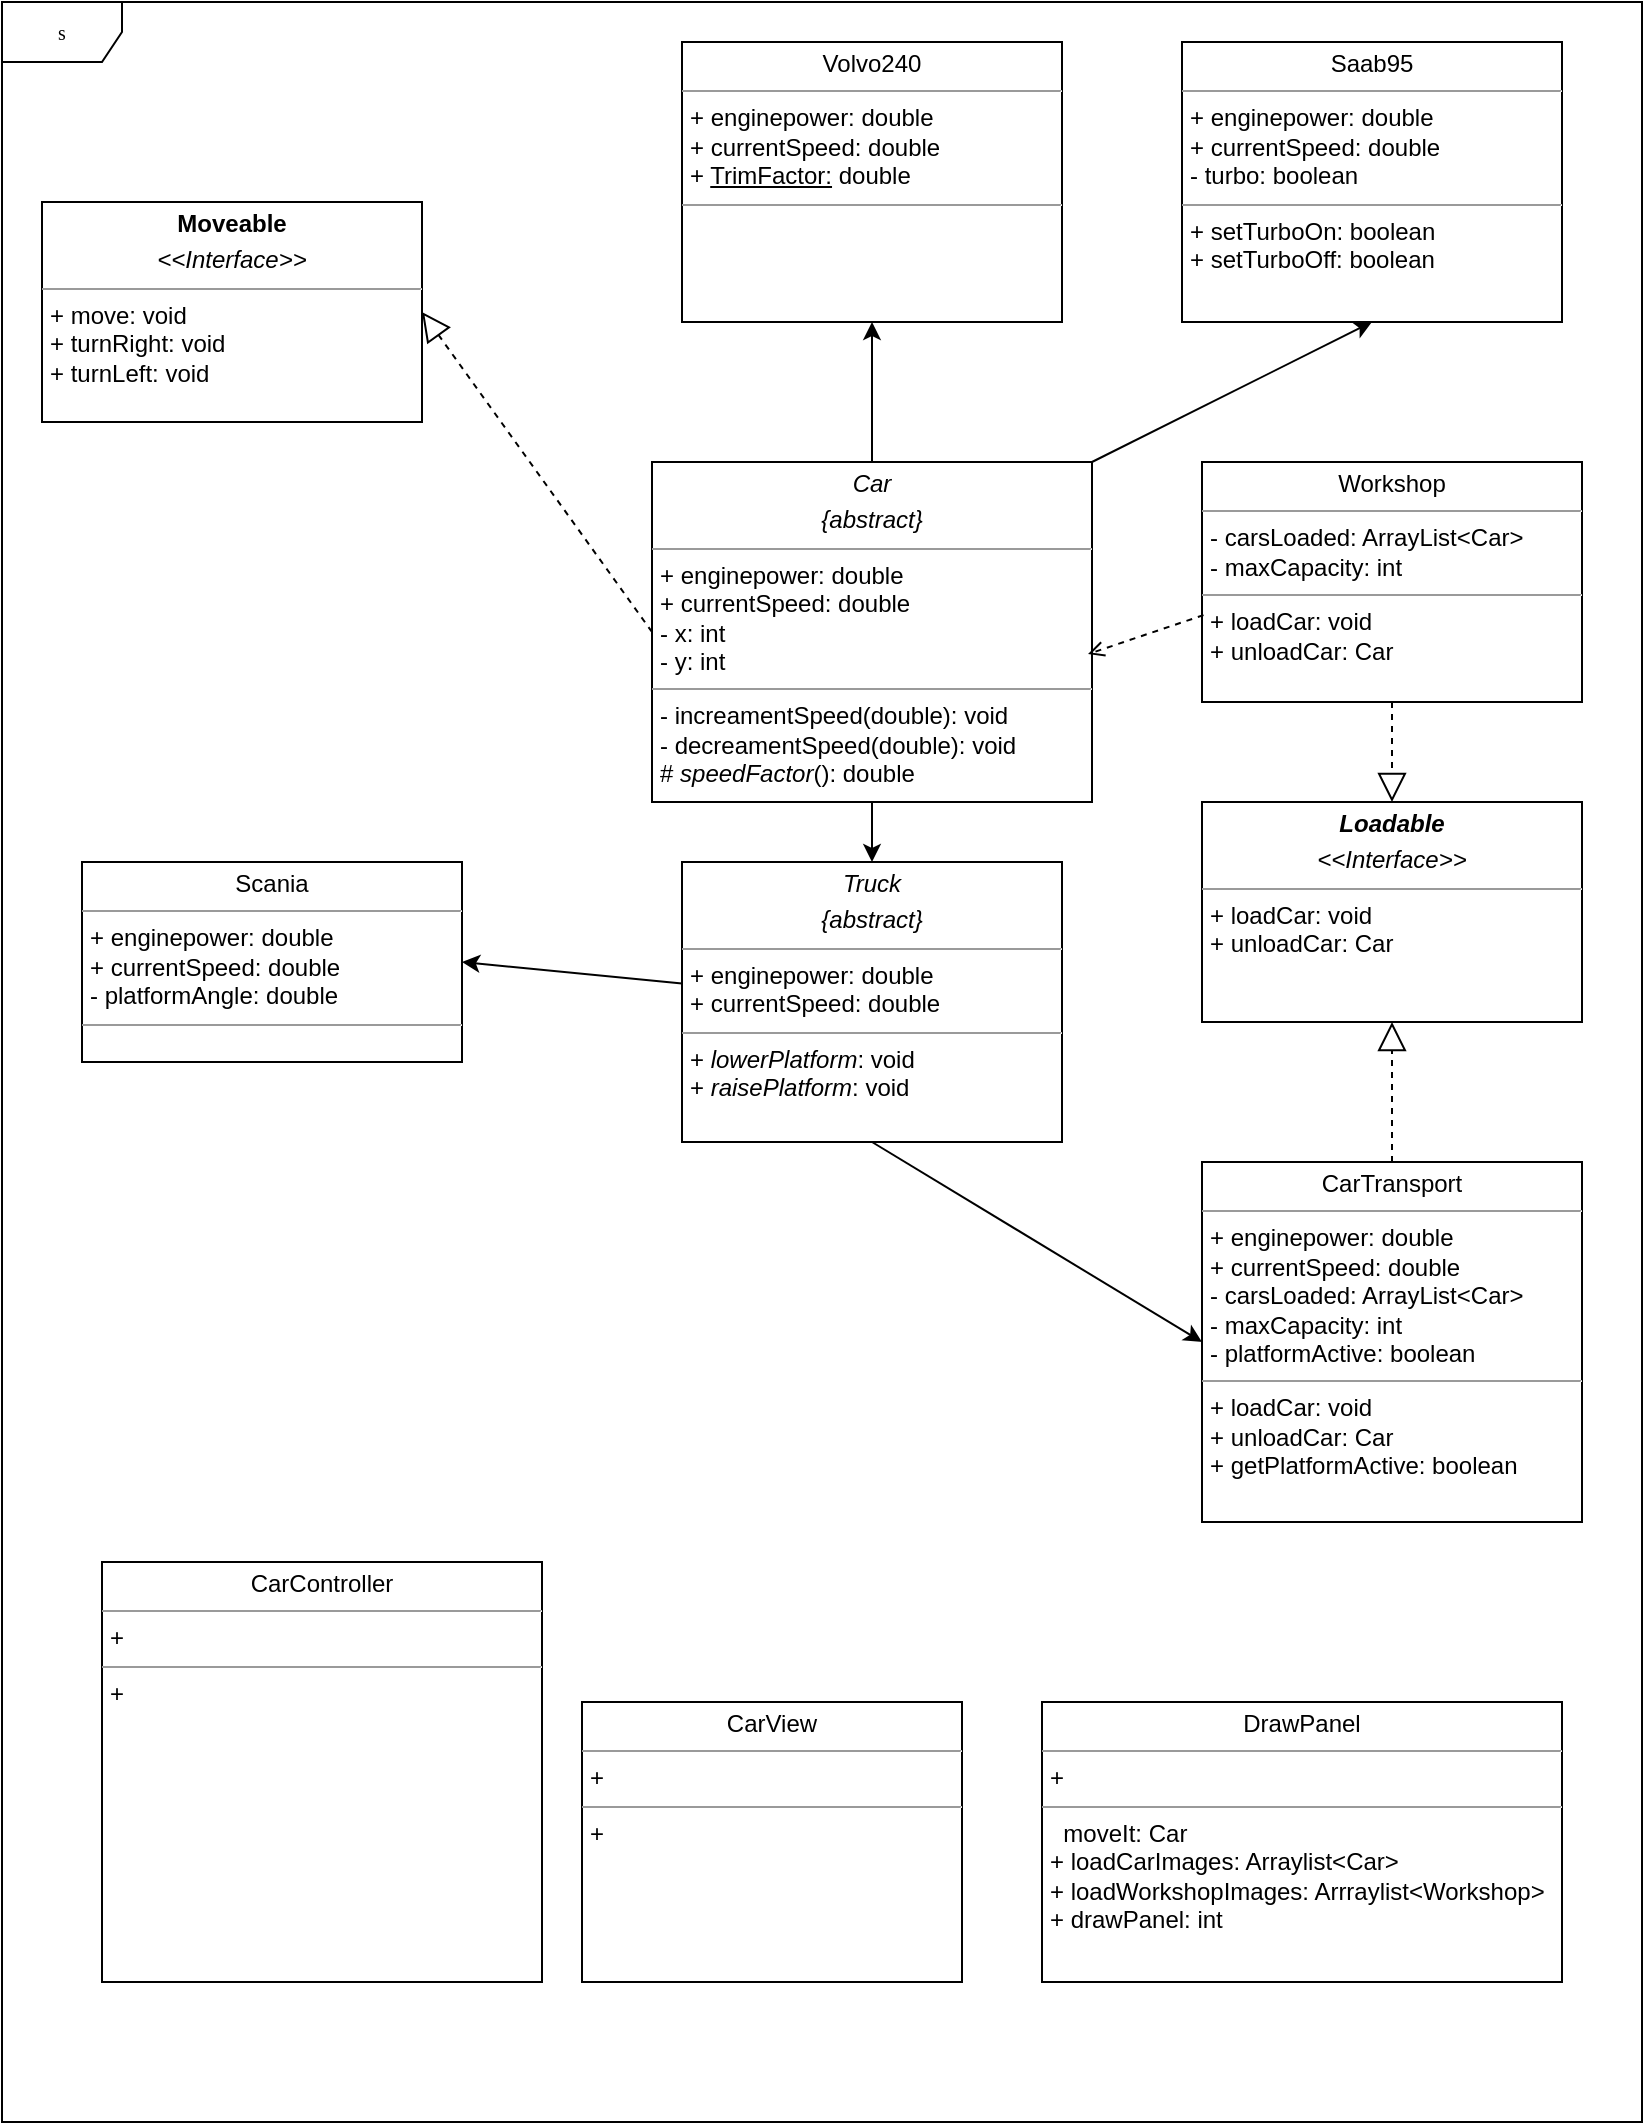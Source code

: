 <mxfile version="23.1.3" type="device">
  <diagram name="Page-1" id="c4acf3e9-155e-7222-9cf6-157b1a14988f">
    <mxGraphModel dx="1036" dy="587" grid="1" gridSize="10" guides="1" tooltips="1" connect="1" arrows="1" fold="1" page="1" pageScale="1" pageWidth="850" pageHeight="1100" background="none" math="0" shadow="0">
      <root>
        <mxCell id="0" />
        <mxCell id="1" parent="0" />
        <mxCell id="17acba5748e5396b-1" value="s" style="shape=umlFrame;whiteSpace=wrap;html=1;rounded=0;shadow=0;comic=0;labelBackgroundColor=none;strokeWidth=1;fontFamily=Verdana;fontSize=10;align=center;" parent="1" vertex="1">
          <mxGeometry x="20" y="20" width="820" height="1060" as="geometry" />
        </mxCell>
        <mxCell id="5d2195bd80daf111-36" style="edgeStyle=orthogonalEdgeStyle;rounded=0;html=1;dashed=1;labelBackgroundColor=none;startFill=0;endArrow=open;endFill=0;endSize=10;fontFamily=Verdana;fontSize=10;" parent="1" edge="1">
          <mxGeometry relative="1" as="geometry">
            <Array as="points">
              <mxPoint x="550" y="520" />
            </Array>
            <mxPoint x="490" y="520" as="targetPoint" />
          </mxGeometry>
        </mxCell>
        <mxCell id="5d2195bd80daf111-15" value="&lt;p style=&quot;margin:0px;margin-top:4px;text-align:center;&quot;&gt;&lt;i style=&quot;border-color: var(--border-color);&quot;&gt;&lt;b style=&quot;border-color: var(--border-color);&quot;&gt;Loadable&lt;/b&gt;&lt;/i&gt;&lt;i&gt;&lt;br&gt;&lt;/i&gt;&lt;/p&gt;&lt;p style=&quot;margin:0px;margin-top:4px;text-align:center;&quot;&gt;&lt;i&gt;&amp;lt;&amp;lt;Interface&amp;gt;&amp;gt;&lt;/i&gt;&lt;/p&gt;&lt;hr size=&quot;1&quot;&gt;&lt;p style=&quot;margin:0px;margin-left:4px;&quot;&gt;+ loadCar: void&lt;br&gt;+ unloadCar: Car&lt;/p&gt;" style="verticalAlign=top;align=left;overflow=fill;fontSize=12;fontFamily=Helvetica;html=1;rounded=0;shadow=0;comic=0;labelBackgroundColor=none;strokeWidth=1" parent="1" vertex="1">
          <mxGeometry x="620" y="420" width="190" height="110" as="geometry" />
        </mxCell>
        <mxCell id="5d2195bd80daf111-18" value="&lt;p style=&quot;margin:0px;margin-top:4px;text-align:center;&quot;&gt;&lt;i&gt;Car&lt;/i&gt;&lt;/p&gt;&lt;p style=&quot;margin:0px;margin-top:4px;text-align:center;&quot;&gt;&lt;i&gt;{abstract}&lt;/i&gt;&lt;/p&gt;&lt;hr size=&quot;1&quot;&gt;&lt;p style=&quot;margin:0px;margin-left:4px;&quot;&gt;+ enginepower: double&lt;br&gt;+ currentSpeed: double&lt;/p&gt;&lt;p style=&quot;margin:0px;margin-left:4px;&quot;&gt;- x: int&amp;nbsp;&lt;/p&gt;&lt;p style=&quot;margin:0px;margin-left:4px;&quot;&gt;- y: int&lt;/p&gt;&lt;hr size=&quot;1&quot;&gt;&lt;p style=&quot;margin:0px;margin-left:4px;&quot;&gt;- increamentSpeed(double): void&lt;br&gt;- decreamentSpeed(double): void&lt;/p&gt;&lt;p style=&quot;margin:0px;margin-left:4px;&quot;&gt;# &lt;i&gt;speedFactor&lt;/i&gt;(): double&lt;/p&gt;" style="verticalAlign=top;align=left;overflow=fill;fontSize=12;fontFamily=Helvetica;html=1;rounded=0;shadow=0;comic=0;labelBackgroundColor=none;strokeWidth=1" parent="1" vertex="1">
          <mxGeometry x="345" y="250" width="220" height="170" as="geometry" />
        </mxCell>
        <mxCell id="5d2195bd80daf111-19" value="&lt;p style=&quot;margin:0px;margin-top:4px;text-align:center;&quot;&gt;&lt;b style=&quot;border-color: var(--border-color);&quot;&gt;Moveable&lt;/b&gt;&lt;i&gt;&lt;br&gt;&lt;/i&gt;&lt;/p&gt;&lt;p style=&quot;margin:0px;margin-top:4px;text-align:center;&quot;&gt;&lt;i&gt;&amp;lt;&amp;lt;Interface&amp;gt;&amp;gt;&lt;/i&gt;&lt;/p&gt;&lt;hr size=&quot;1&quot;&gt;&lt;p style=&quot;margin:0px;margin-left:4px;&quot;&gt;+ move: void&lt;br&gt;+ turnRight: void&lt;/p&gt;&lt;p style=&quot;margin:0px;margin-left:4px;&quot;&gt;+ turnLeft: void&lt;br&gt;&lt;/p&gt;" style="verticalAlign=top;align=left;overflow=fill;fontSize=12;fontFamily=Helvetica;html=1;rounded=0;shadow=0;comic=0;labelBackgroundColor=none;strokeWidth=1" parent="1" vertex="1">
          <mxGeometry x="40" y="120" width="190" height="110" as="geometry" />
        </mxCell>
        <mxCell id="5d2195bd80daf111-28" style="edgeStyle=orthogonalEdgeStyle;rounded=0;html=1;dashed=1;labelBackgroundColor=none;startFill=0;endArrow=open;endFill=0;endSize=10;fontFamily=Verdana;fontSize=10;" parent="1" edge="1">
          <mxGeometry relative="1" as="geometry">
            <Array as="points">
              <mxPoint x="320" y="490" />
              <mxPoint x="320" y="460" />
            </Array>
            <mxPoint x="250" y="490" as="sourcePoint" />
          </mxGeometry>
        </mxCell>
        <mxCell id="5d2195bd80daf111-29" style="edgeStyle=orthogonalEdgeStyle;rounded=0;html=1;dashed=1;labelBackgroundColor=none;startFill=0;endArrow=open;endFill=0;endSize=10;fontFamily=Verdana;fontSize=10;" parent="1" edge="1">
          <mxGeometry relative="1" as="geometry">
            <mxPoint x="250" y="520" as="sourcePoint" />
          </mxGeometry>
        </mxCell>
        <mxCell id="5d2195bd80daf111-30" style="edgeStyle=orthogonalEdgeStyle;rounded=0;html=1;dashed=1;labelBackgroundColor=none;startFill=0;endArrow=open;endFill=0;endSize=10;fontFamily=Verdana;fontSize=10;" parent="1" edge="1">
          <mxGeometry relative="1" as="geometry">
            <Array as="points">
              <mxPoint x="300" y="580" />
              <mxPoint x="300" y="642" />
            </Array>
            <mxPoint x="250" y="580" as="sourcePoint" />
          </mxGeometry>
        </mxCell>
        <mxCell id="5d2195bd80daf111-31" style="edgeStyle=orthogonalEdgeStyle;rounded=0;html=1;dashed=1;labelBackgroundColor=none;startFill=0;endArrow=open;endFill=0;endSize=10;fontFamily=Verdana;fontSize=10;" parent="1" edge="1">
          <mxGeometry relative="1" as="geometry">
            <Array as="points">
              <mxPoint x="350" y="560" />
              <mxPoint x="350" y="560" />
            </Array>
            <mxPoint x="250" y="560" as="sourcePoint" />
          </mxGeometry>
        </mxCell>
        <mxCell id="5d2195bd80daf111-32" style="edgeStyle=orthogonalEdgeStyle;rounded=0;html=1;dashed=1;labelBackgroundColor=none;startFill=0;endArrow=open;endFill=0;endSize=10;fontFamily=Verdana;fontSize=10;" parent="1" edge="1">
          <mxGeometry relative="1" as="geometry">
            <Array as="points">
              <mxPoint x="170" y="780" />
            </Array>
            <mxPoint x="170" y="590" as="sourcePoint" />
          </mxGeometry>
        </mxCell>
        <mxCell id="5d2195bd80daf111-33" style="edgeStyle=orthogonalEdgeStyle;rounded=0;html=1;dashed=1;labelBackgroundColor=none;startFill=0;endArrow=open;endFill=0;endSize=10;fontFamily=Verdana;fontSize=10;" parent="1" edge="1">
          <mxGeometry relative="1" as="geometry">
            <Array as="points">
              <mxPoint x="140" y="978" />
            </Array>
            <mxPoint x="140" y="590" as="sourcePoint" />
          </mxGeometry>
        </mxCell>
        <mxCell id="5d2195bd80daf111-37" style="edgeStyle=orthogonalEdgeStyle;rounded=0;html=1;dashed=1;labelBackgroundColor=none;startFill=0;endArrow=open;endFill=0;endSize=10;fontFamily=Verdana;fontSize=10;" parent="1" edge="1">
          <mxGeometry relative="1" as="geometry">
            <Array as="points">
              <mxPoint x="570" y="590" />
            </Array>
            <mxPoint x="650" y="590" as="sourcePoint" />
          </mxGeometry>
        </mxCell>
        <mxCell id="BovTCXZvYHQh8eO-tCcy-2" value="&lt;p style=&quot;margin:0px;margin-top:4px;text-align:center;&quot;&gt;Volvo240&lt;/p&gt;&lt;hr size=&quot;1&quot;&gt;&lt;p style=&quot;margin:0px;margin-left:4px;&quot;&gt;+ enginepower: double&lt;br&gt;+ currentSpeed: double&lt;/p&gt;&lt;p style=&quot;margin:0px;margin-left:4px;&quot;&gt;+ &lt;u&gt;TrimFactor:&lt;/u&gt;&amp;nbsp;double&lt;/p&gt;&lt;hr size=&quot;1&quot;&gt;&lt;p style=&quot;margin:0px;margin-left:4px;&quot;&gt;&lt;br&gt;&lt;/p&gt;" style="verticalAlign=top;align=left;overflow=fill;fontSize=12;fontFamily=Helvetica;html=1;rounded=0;shadow=0;comic=0;labelBackgroundColor=none;strokeWidth=1" parent="1" vertex="1">
          <mxGeometry x="360" y="40" width="190" height="140" as="geometry" />
        </mxCell>
        <mxCell id="BovTCXZvYHQh8eO-tCcy-3" value="&lt;p style=&quot;margin:0px;margin-top:4px;text-align:center;&quot;&gt;Saab95&lt;/p&gt;&lt;hr size=&quot;1&quot;&gt;&lt;p style=&quot;margin:0px;margin-left:4px;&quot;&gt;+ enginepower: double&lt;br&gt;+ currentSpeed: double&lt;/p&gt;&lt;p style=&quot;margin:0px;margin-left:4px;&quot;&gt;- turbo: boolean&lt;/p&gt;&lt;hr size=&quot;1&quot;&gt;&lt;p style=&quot;margin:0px;margin-left:4px;&quot;&gt;&lt;span style=&quot;background-color: initial;&quot;&gt;+ setTurboOn: boolean&lt;/span&gt;&lt;br&gt;&lt;/p&gt;&lt;p style=&quot;margin:0px;margin-left:4px;&quot;&gt;+ setTurboOff: boolean&lt;/p&gt;" style="verticalAlign=top;align=left;overflow=fill;fontSize=12;fontFamily=Helvetica;html=1;rounded=0;shadow=0;comic=0;labelBackgroundColor=none;strokeWidth=1" parent="1" vertex="1">
          <mxGeometry x="610" y="40" width="190" height="140" as="geometry" />
        </mxCell>
        <mxCell id="BovTCXZvYHQh8eO-tCcy-4" value="&lt;p style=&quot;margin:0px;margin-top:4px;text-align:center;&quot;&gt;&lt;i&gt;Truck&lt;/i&gt;&lt;/p&gt;&lt;p style=&quot;margin:0px;margin-top:4px;text-align:center;&quot;&gt;&lt;i&gt;{abstract}&lt;/i&gt;&lt;br&gt;&lt;/p&gt;&lt;hr size=&quot;1&quot;&gt;&lt;p style=&quot;margin:0px;margin-left:4px;&quot;&gt;+ enginepower: double&lt;br&gt;+ currentSpeed: double&lt;/p&gt;&lt;hr size=&quot;1&quot;&gt;&lt;p style=&quot;margin:0px;margin-left:4px;&quot;&gt;+ &lt;i&gt;lowerPlatform&lt;/i&gt;: void&lt;br&gt;&lt;/p&gt;&lt;p style=&quot;margin:0px;margin-left:4px;&quot;&gt;+ &lt;i&gt;raisePlatform&lt;/i&gt;: void&lt;/p&gt;" style="verticalAlign=top;align=left;overflow=fill;fontSize=12;fontFamily=Helvetica;html=1;rounded=0;shadow=0;comic=0;labelBackgroundColor=none;strokeWidth=1" parent="1" vertex="1">
          <mxGeometry x="360" y="450" width="190" height="140" as="geometry" />
        </mxCell>
        <mxCell id="BovTCXZvYHQh8eO-tCcy-5" value="&lt;p style=&quot;margin:0px;margin-top:4px;text-align:center;&quot;&gt;Scania&lt;/p&gt;&lt;hr size=&quot;1&quot;&gt;&lt;p style=&quot;margin:0px;margin-left:4px;&quot;&gt;+ enginepower: double&lt;br&gt;+ currentSpeed: double&lt;/p&gt;&lt;p style=&quot;margin:0px;margin-left:4px;&quot;&gt;- platformAngle: double&lt;/p&gt;&lt;hr size=&quot;1&quot;&gt;&lt;p style=&quot;margin:0px;margin-left:4px;&quot;&gt;&lt;br&gt;&lt;/p&gt;" style="verticalAlign=top;align=left;overflow=fill;fontSize=12;fontFamily=Helvetica;html=1;rounded=0;shadow=0;comic=0;labelBackgroundColor=none;strokeWidth=1" parent="1" vertex="1">
          <mxGeometry x="60" y="450" width="190" height="100" as="geometry" />
        </mxCell>
        <mxCell id="BovTCXZvYHQh8eO-tCcy-6" value="&lt;p style=&quot;margin:0px;margin-top:4px;text-align:center;&quot;&gt;CarTransport&lt;/p&gt;&lt;hr size=&quot;1&quot;&gt;&lt;p style=&quot;margin:0px;margin-left:4px;&quot;&gt;+ enginepower: double&lt;br&gt;+ currentSpeed: double&lt;/p&gt;&lt;p style=&quot;margin:0px;margin-left:4px;&quot;&gt;- carsLoaded: ArrayList&amp;lt;Car&amp;gt;&lt;/p&gt;&lt;p style=&quot;margin:0px;margin-left:4px;&quot;&gt;- maxCapacity: int&lt;/p&gt;&lt;p style=&quot;margin:0px;margin-left:4px;&quot;&gt;- platformActive: boolean&lt;/p&gt;&lt;hr size=&quot;1&quot;&gt;&lt;p style=&quot;margin:0px;margin-left:4px;&quot;&gt;&lt;span style=&quot;background-color: initial;&quot;&gt;+ loadCar: void&lt;/span&gt;&lt;br&gt;&lt;/p&gt;&lt;p style=&quot;margin:0px;margin-left:4px;&quot;&gt;+ unloadCar: Car&lt;/p&gt;&lt;p style=&quot;margin:0px;margin-left:4px;&quot;&gt;+ getPlatformActive: boolean&lt;/p&gt;" style="verticalAlign=top;align=left;overflow=fill;fontSize=12;fontFamily=Helvetica;html=1;rounded=0;shadow=0;comic=0;labelBackgroundColor=none;strokeWidth=1" parent="1" vertex="1">
          <mxGeometry x="620" y="600" width="190" height="180" as="geometry" />
        </mxCell>
        <mxCell id="BovTCXZvYHQh8eO-tCcy-7" value="&lt;p style=&quot;margin:0px;margin-top:4px;text-align:center;&quot;&gt;Workshop&lt;/p&gt;&lt;hr size=&quot;1&quot;&gt;&lt;p style=&quot;margin:0px;margin-left:4px;&quot;&gt;&lt;span style=&quot;background-color: initial;&quot;&gt;- carsLoaded: ArrayList&amp;lt;Car&amp;gt;&lt;/span&gt;&lt;br&gt;&lt;/p&gt;&lt;p style=&quot;margin:0px;margin-left:4px;&quot;&gt;- maxCapacity: int&lt;/p&gt;&lt;hr size=&quot;1&quot;&gt;&lt;p style=&quot;margin:0px;margin-left:4px;&quot;&gt;+ loadCar: void&lt;br style=&quot;border-color: var(--border-color);&quot;&gt;+ unloadCar: Car&lt;br&gt;&lt;/p&gt;" style="verticalAlign=top;align=left;overflow=fill;fontSize=12;fontFamily=Helvetica;html=1;rounded=0;shadow=0;comic=0;labelBackgroundColor=none;strokeWidth=1" parent="1" vertex="1">
          <mxGeometry x="620" y="250" width="190" height="120" as="geometry" />
        </mxCell>
        <mxCell id="BovTCXZvYHQh8eO-tCcy-8" value="&lt;p style=&quot;margin:0px;margin-top:4px;text-align:center;&quot;&gt;CarController&lt;/p&gt;&lt;hr size=&quot;1&quot;&gt;&lt;p style=&quot;margin:0px;margin-left:4px;&quot;&gt;+&lt;/p&gt;&lt;hr size=&quot;1&quot;&gt;&lt;p style=&quot;margin:0px;margin-left:4px;&quot;&gt;+&amp;nbsp;&lt;br&gt;&lt;/p&gt;" style="verticalAlign=top;align=left;overflow=fill;fontSize=12;fontFamily=Helvetica;html=1;rounded=0;shadow=0;comic=0;labelBackgroundColor=none;strokeWidth=1" parent="1" vertex="1">
          <mxGeometry x="70" y="800" width="220" height="210" as="geometry" />
        </mxCell>
        <mxCell id="BovTCXZvYHQh8eO-tCcy-9" value="&lt;p style=&quot;margin:0px;margin-top:4px;text-align:center;&quot;&gt;CarView&lt;/p&gt;&lt;hr size=&quot;1&quot;&gt;&lt;p style=&quot;margin:0px;margin-left:4px;&quot;&gt;+&lt;/p&gt;&lt;hr size=&quot;1&quot;&gt;&lt;p style=&quot;margin:0px;margin-left:4px;&quot;&gt;+&amp;nbsp;&lt;br&gt;&lt;/p&gt;" style="verticalAlign=top;align=left;overflow=fill;fontSize=12;fontFamily=Helvetica;html=1;rounded=0;shadow=0;comic=0;labelBackgroundColor=none;strokeWidth=1" parent="1" vertex="1">
          <mxGeometry x="310" y="870" width="190" height="140" as="geometry" />
        </mxCell>
        <mxCell id="BovTCXZvYHQh8eO-tCcy-10" value="&lt;p style=&quot;margin:0px;margin-top:4px;text-align:center;&quot;&gt;DrawPanel&lt;/p&gt;&lt;hr size=&quot;1&quot;&gt;&lt;p style=&quot;margin:0px;margin-left:4px;&quot;&gt;+&lt;/p&gt;&lt;hr size=&quot;1&quot;&gt;&lt;p style=&quot;margin:0px;margin-left:4px;&quot;&gt;&amp;nbsp; moveIt: Car&lt;br&gt;&lt;/p&gt;&lt;p style=&quot;margin:0px;margin-left:4px;&quot;&gt;+ loadCarImages: Arraylist&amp;lt;Car&amp;gt;&lt;/p&gt;&lt;p style=&quot;margin:0px;margin-left:4px;&quot;&gt;+&amp;nbsp;loadWorkshopImages: Arrraylist&amp;lt;Workshop&amp;gt;&lt;/p&gt;&lt;p style=&quot;margin:0px;margin-left:4px;&quot;&gt;+ drawPanel: int&lt;/p&gt;" style="verticalAlign=top;align=left;overflow=fill;fontSize=12;fontFamily=Helvetica;html=1;rounded=0;shadow=0;comic=0;labelBackgroundColor=none;strokeWidth=1" parent="1" vertex="1">
          <mxGeometry x="540" y="870" width="260" height="140" as="geometry" />
        </mxCell>
        <mxCell id="BovTCXZvYHQh8eO-tCcy-11" value="" style="endArrow=classic;html=1;rounded=0;entryX=0.5;entryY=1;entryDx=0;entryDy=0;exitX=0.5;exitY=0;exitDx=0;exitDy=0;" parent="1" source="5d2195bd80daf111-18" target="BovTCXZvYHQh8eO-tCcy-2" edge="1">
          <mxGeometry width="50" height="50" relative="1" as="geometry">
            <mxPoint x="200" y="690" as="sourcePoint" />
            <mxPoint x="250" y="640" as="targetPoint" />
          </mxGeometry>
        </mxCell>
        <mxCell id="BovTCXZvYHQh8eO-tCcy-12" value="" style="endArrow=classic;html=1;rounded=0;exitX=0.5;exitY=1;exitDx=0;exitDy=0;" parent="1" source="5d2195bd80daf111-18" target="BovTCXZvYHQh8eO-tCcy-4" edge="1">
          <mxGeometry width="50" height="50" relative="1" as="geometry">
            <mxPoint x="465" y="260" as="sourcePoint" />
            <mxPoint x="465" y="190" as="targetPoint" />
          </mxGeometry>
        </mxCell>
        <mxCell id="BovTCXZvYHQh8eO-tCcy-13" value="" style="endArrow=classic;html=1;rounded=0;entryX=0.5;entryY=1;entryDx=0;entryDy=0;exitX=1;exitY=0;exitDx=0;exitDy=0;" parent="1" source="5d2195bd80daf111-18" target="BovTCXZvYHQh8eO-tCcy-3" edge="1">
          <mxGeometry width="50" height="50" relative="1" as="geometry">
            <mxPoint x="465" y="260" as="sourcePoint" />
            <mxPoint x="465" y="190" as="targetPoint" />
          </mxGeometry>
        </mxCell>
        <mxCell id="BovTCXZvYHQh8eO-tCcy-14" value="" style="endArrow=classic;html=1;rounded=0;exitX=0.5;exitY=1;exitDx=0;exitDy=0;entryX=0;entryY=0.5;entryDx=0;entryDy=0;" parent="1" source="BovTCXZvYHQh8eO-tCcy-4" target="BovTCXZvYHQh8eO-tCcy-6" edge="1">
          <mxGeometry width="50" height="50" relative="1" as="geometry">
            <mxPoint x="465" y="400" as="sourcePoint" />
            <mxPoint x="620" y="641" as="targetPoint" />
          </mxGeometry>
        </mxCell>
        <mxCell id="BovTCXZvYHQh8eO-tCcy-15" value="" style="endArrow=block;dashed=1;endFill=0;endSize=12;html=1;rounded=0;exitX=0.5;exitY=0;exitDx=0;exitDy=0;entryX=0.5;entryY=1;entryDx=0;entryDy=0;" parent="1" source="BovTCXZvYHQh8eO-tCcy-6" target="5d2195bd80daf111-15" edge="1">
          <mxGeometry width="160" relative="1" as="geometry">
            <mxPoint x="360" y="520" as="sourcePoint" />
            <mxPoint x="520" y="520" as="targetPoint" />
          </mxGeometry>
        </mxCell>
        <mxCell id="BovTCXZvYHQh8eO-tCcy-16" value="" style="endArrow=block;dashed=1;endFill=0;endSize=12;html=1;rounded=0;exitX=0.5;exitY=1;exitDx=0;exitDy=0;" parent="1" source="BovTCXZvYHQh8eO-tCcy-7" target="5d2195bd80daf111-15" edge="1">
          <mxGeometry width="160" relative="1" as="geometry">
            <mxPoint x="725" y="610" as="sourcePoint" />
            <mxPoint x="715" y="470" as="targetPoint" />
          </mxGeometry>
        </mxCell>
        <mxCell id="BovTCXZvYHQh8eO-tCcy-17" value="" style="endArrow=classic;html=1;rounded=0;entryX=1;entryY=0.5;entryDx=0;entryDy=0;" parent="1" target="BovTCXZvYHQh8eO-tCcy-5" edge="1" source="BovTCXZvYHQh8eO-tCcy-4">
          <mxGeometry width="50" height="50" relative="1" as="geometry">
            <mxPoint x="250" y="520" as="sourcePoint" />
            <mxPoint x="465" y="600" as="targetPoint" />
          </mxGeometry>
        </mxCell>
        <mxCell id="BovTCXZvYHQh8eO-tCcy-18" value="" style="endArrow=block;dashed=1;endFill=0;endSize=12;html=1;rounded=0;exitX=0;exitY=0.5;exitDx=0;exitDy=0;entryX=1;entryY=0.5;entryDx=0;entryDy=0;" parent="1" source="5d2195bd80daf111-18" target="5d2195bd80daf111-19" edge="1">
          <mxGeometry width="160" relative="1" as="geometry">
            <mxPoint x="725" y="380" as="sourcePoint" />
            <mxPoint x="725" y="430" as="targetPoint" />
          </mxGeometry>
        </mxCell>
        <mxCell id="GVjMOmft21dilm8lDf8k-5" value="" style="endArrow=open;html=1;rounded=0;endFill=0;dashed=1;strokeColor=#000000;strokeWidth=1;exitX=0.004;exitY=0.638;exitDx=0;exitDy=0;entryX=0.991;entryY=0.565;entryDx=0;entryDy=0;entryPerimeter=0;exitPerimeter=0;" edge="1" parent="1" source="BovTCXZvYHQh8eO-tCcy-7" target="5d2195bd80daf111-18">
          <mxGeometry width="50" height="50" relative="1" as="geometry">
            <mxPoint x="565" y="430" as="sourcePoint" />
            <mxPoint x="620" y="330" as="targetPoint" />
          </mxGeometry>
        </mxCell>
      </root>
    </mxGraphModel>
  </diagram>
</mxfile>
